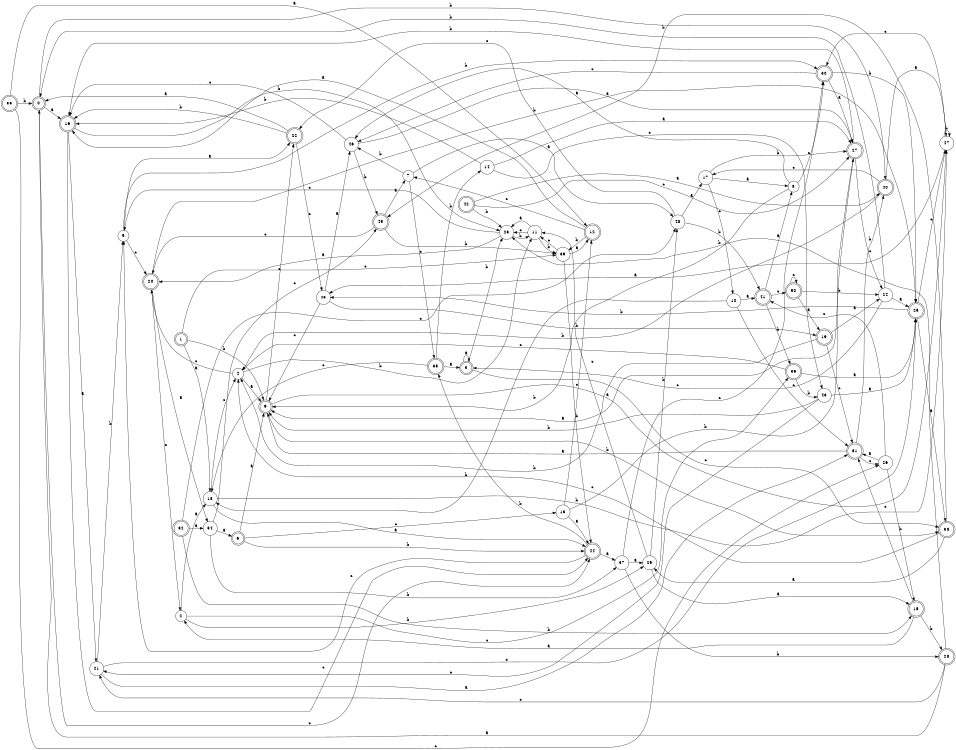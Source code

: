 digraph n41_10 {
__start0 [label="" shape="none"];

rankdir=LR;
size="8,5";

s0 [style="rounded,filled", color="black", fillcolor="white" shape="doublecircle", label="0"];
s1 [style="rounded,filled", color="black", fillcolor="white" shape="doublecircle", label="1"];
s2 [style="filled", color="black", fillcolor="white" shape="circle", label="2"];
s3 [style="rounded,filled", color="black", fillcolor="white" shape="doublecircle", label="3"];
s4 [style="filled", color="black", fillcolor="white" shape="circle", label="4"];
s5 [style="filled", color="black", fillcolor="white" shape="circle", label="5"];
s6 [style="rounded,filled", color="black", fillcolor="white" shape="doublecircle", label="6"];
s7 [style="filled", color="black", fillcolor="white" shape="circle", label="7"];
s8 [style="filled", color="black", fillcolor="white" shape="circle", label="8"];
s9 [style="rounded,filled", color="black", fillcolor="white" shape="doublecircle", label="9"];
s10 [style="filled", color="black", fillcolor="white" shape="circle", label="10"];
s11 [style="filled", color="black", fillcolor="white" shape="circle", label="11"];
s12 [style="rounded,filled", color="black", fillcolor="white" shape="doublecircle", label="12"];
s13 [style="filled", color="black", fillcolor="white" shape="circle", label="13"];
s14 [style="filled", color="black", fillcolor="white" shape="circle", label="14"];
s15 [style="rounded,filled", color="black", fillcolor="white" shape="doublecircle", label="15"];
s16 [style="rounded,filled", color="black", fillcolor="white" shape="doublecircle", label="16"];
s17 [style="filled", color="black", fillcolor="white" shape="circle", label="17"];
s18 [style="filled", color="black", fillcolor="white" shape="circle", label="18"];
s19 [style="rounded,filled", color="black", fillcolor="white" shape="doublecircle", label="19"];
s20 [style="rounded,filled", color="black", fillcolor="white" shape="doublecircle", label="20"];
s21 [style="filled", color="black", fillcolor="white" shape="circle", label="21"];
s22 [style="rounded,filled", color="black", fillcolor="white" shape="doublecircle", label="22"];
s23 [style="filled", color="black", fillcolor="white" shape="circle", label="23"];
s24 [style="filled", color="black", fillcolor="white" shape="circle", label="24"];
s25 [style="rounded,filled", color="black", fillcolor="white" shape="doublecircle", label="25"];
s26 [style="filled", color="black", fillcolor="white" shape="circle", label="26"];
s27 [style="rounded,filled", color="black", fillcolor="white" shape="doublecircle", label="27"];
s28 [style="rounded,filled", color="black", fillcolor="white" shape="doublecircle", label="28"];
s29 [style="filled", color="black", fillcolor="white" shape="circle", label="29"];
s30 [style="rounded,filled", color="black", fillcolor="white" shape="doublecircle", label="30"];
s31 [style="rounded,filled", color="black", fillcolor="white" shape="doublecircle", label="31"];
s32 [style="rounded,filled", color="black", fillcolor="white" shape="doublecircle", label="32"];
s33 [style="rounded,filled", color="black", fillcolor="white" shape="doublecircle", label="33"];
s34 [style="filled", color="black", fillcolor="white" shape="circle", label="34"];
s35 [style="rounded,filled", color="black", fillcolor="white" shape="doublecircle", label="35"];
s36 [style="rounded,filled", color="black", fillcolor="white" shape="doublecircle", label="36"];
s37 [style="filled", color="black", fillcolor="white" shape="circle", label="37"];
s38 [style="rounded,filled", color="black", fillcolor="white" shape="doublecircle", label="38"];
s39 [style="filled", color="black", fillcolor="white" shape="circle", label="39"];
s40 [style="rounded,filled", color="black", fillcolor="white" shape="doublecircle", label="40"];
s41 [style="rounded,filled", color="black", fillcolor="white" shape="doublecircle", label="41"];
s42 [style="rounded,filled", color="black", fillcolor="white" shape="doublecircle", label="42"];
s43 [style="filled", color="black", fillcolor="white" shape="circle", label="43"];
s44 [style="rounded,filled", color="black", fillcolor="white" shape="doublecircle", label="44"];
s45 [style="filled", color="black", fillcolor="white" shape="circle", label="45"];
s46 [style="filled", color="black", fillcolor="white" shape="circle", label="46"];
s47 [style="filled", color="black", fillcolor="white" shape="circle", label="47"];
s48 [style="filled", color="black", fillcolor="white" shape="circle", label="48"];
s49 [style="rounded,filled", color="black", fillcolor="white" shape="doublecircle", label="49"];
s50 [style="rounded,filled", color="black", fillcolor="white" shape="doublecircle", label="50"];
s0 -> s16 [label="a"];
s0 -> s40 [label="b"];
s0 -> s44 [label="c"];
s1 -> s18 [label="a"];
s1 -> s9 [label="b"];
s1 -> s39 [label="c"];
s2 -> s18 [label="a"];
s2 -> s29 [label="b"];
s2 -> s36 [label="c"];
s3 -> s3 [label="a"];
s3 -> s23 [label="b"];
s3 -> s38 [label="c"];
s4 -> s9 [label="a"];
s4 -> s11 [label="b"];
s4 -> s20 [label="c"];
s5 -> s22 [label="a"];
s5 -> s30 [label="b"];
s5 -> s20 [label="c"];
s6 -> s9 [label="a"];
s6 -> s44 [label="b"];
s6 -> s13 [label="c"];
s7 -> s48 [label="a"];
s7 -> s46 [label="b"];
s7 -> s35 [label="c"];
s8 -> s46 [label="a"];
s8 -> s9 [label="b"];
s8 -> s30 [label="c"];
s9 -> s47 [label="a"];
s9 -> s38 [label="b"];
s9 -> s22 [label="c"];
s10 -> s41 [label="a"];
s10 -> s18 [label="b"];
s10 -> s31 [label="c"];
s11 -> s23 [label="a"];
s11 -> s39 [label="b"];
s11 -> s23 [label="c"];
s12 -> s16 [label="a"];
s12 -> s39 [label="b"];
s12 -> s7 [label="c"];
s13 -> s44 [label="a"];
s13 -> s27 [label="b"];
s13 -> s12 [label="c"];
s14 -> s27 [label="a"];
s14 -> s16 [label="b"];
s14 -> s43 [label="c"];
s15 -> s2 [label="a"];
s15 -> s28 [label="b"];
s15 -> s31 [label="c"];
s16 -> s21 [label="a"];
s16 -> s23 [label="b"];
s16 -> s44 [label="c"];
s17 -> s8 [label="a"];
s17 -> s27 [label="b"];
s17 -> s10 [label="c"];
s18 -> s44 [label="a"];
s18 -> s47 [label="b"];
s18 -> s4 [label="c"];
s19 -> s24 [label="a"];
s19 -> s4 [label="b"];
s19 -> s31 [label="c"];
s20 -> s34 [label="a"];
s20 -> s25 [label="b"];
s20 -> s2 [label="c"];
s21 -> s31 [label="a"];
s21 -> s5 [label="b"];
s21 -> s25 [label="c"];
s22 -> s0 [label="a"];
s22 -> s16 [label="b"];
s22 -> s45 [label="c"];
s23 -> s20 [label="a"];
s23 -> s11 [label="b"];
s23 -> s5 [label="c"];
s24 -> s25 [label="a"];
s24 -> s0 [label="b"];
s24 -> s3 [label="c"];
s25 -> s38 [label="a"];
s25 -> s45 [label="b"];
s25 -> s47 [label="c"];
s26 -> s31 [label="a"];
s26 -> s15 [label="b"];
s26 -> s41 [label="c"];
s27 -> s9 [label="a"];
s27 -> s16 [label="b"];
s27 -> s24 [label="c"];
s28 -> s0 [label="a"];
s28 -> s23 [label="b"];
s28 -> s21 [label="c"];
s29 -> s15 [label="a"];
s29 -> s48 [label="b"];
s29 -> s11 [label="c"];
s30 -> s27 [label="a"];
s30 -> s25 [label="b"];
s30 -> s46 [label="c"];
s31 -> s9 [label="a"];
s31 -> s40 [label="b"];
s31 -> s26 [label="c"];
s32 -> s34 [label="a"];
s32 -> s15 [label="b"];
s32 -> s48 [label="c"];
s33 -> s12 [label="a"];
s33 -> s0 [label="b"];
s33 -> s26 [label="c"];
s34 -> s6 [label="a"];
s34 -> s37 [label="b"];
s34 -> s49 [label="c"];
s35 -> s3 [label="a"];
s35 -> s14 [label="b"];
s35 -> s18 [label="c"];
s36 -> s25 [label="a"];
s36 -> s43 [label="b"];
s36 -> s4 [label="c"];
s37 -> s29 [label="a"];
s37 -> s28 [label="b"];
s37 -> s30 [label="c"];
s38 -> s29 [label="a"];
s38 -> s49 [label="b"];
s38 -> s4 [label="c"];
s39 -> s12 [label="a"];
s39 -> s44 [label="b"];
s39 -> s11 [label="c"];
s40 -> s47 [label="a"];
s40 -> s4 [label="b"];
s40 -> s17 [label="c"];
s41 -> s8 [label="a"];
s41 -> s36 [label="b"];
s41 -> s50 [label="c"];
s42 -> s40 [label="a"];
s42 -> s23 [label="b"];
s42 -> s27 [label="c"];
s43 -> s25 [label="a"];
s43 -> s9 [label="b"];
s43 -> s21 [label="c"];
s44 -> s37 [label="a"];
s44 -> s35 [label="b"];
s44 -> s5 [label="c"];
s45 -> s46 [label="a"];
s45 -> s19 [label="b"];
s45 -> s9 [label="c"];
s46 -> s27 [label="a"];
s46 -> s49 [label="b"];
s46 -> s16 [label="c"];
s47 -> s45 [label="a"];
s47 -> s47 [label="b"];
s47 -> s30 [label="c"];
s48 -> s17 [label="a"];
s48 -> s41 [label="b"];
s48 -> s22 [label="c"];
s49 -> s7 [label="a"];
s49 -> s39 [label="b"];
s49 -> s20 [label="c"];
s50 -> s19 [label="a"];
s50 -> s24 [label="b"];
s50 -> s50 [label="c"];

}